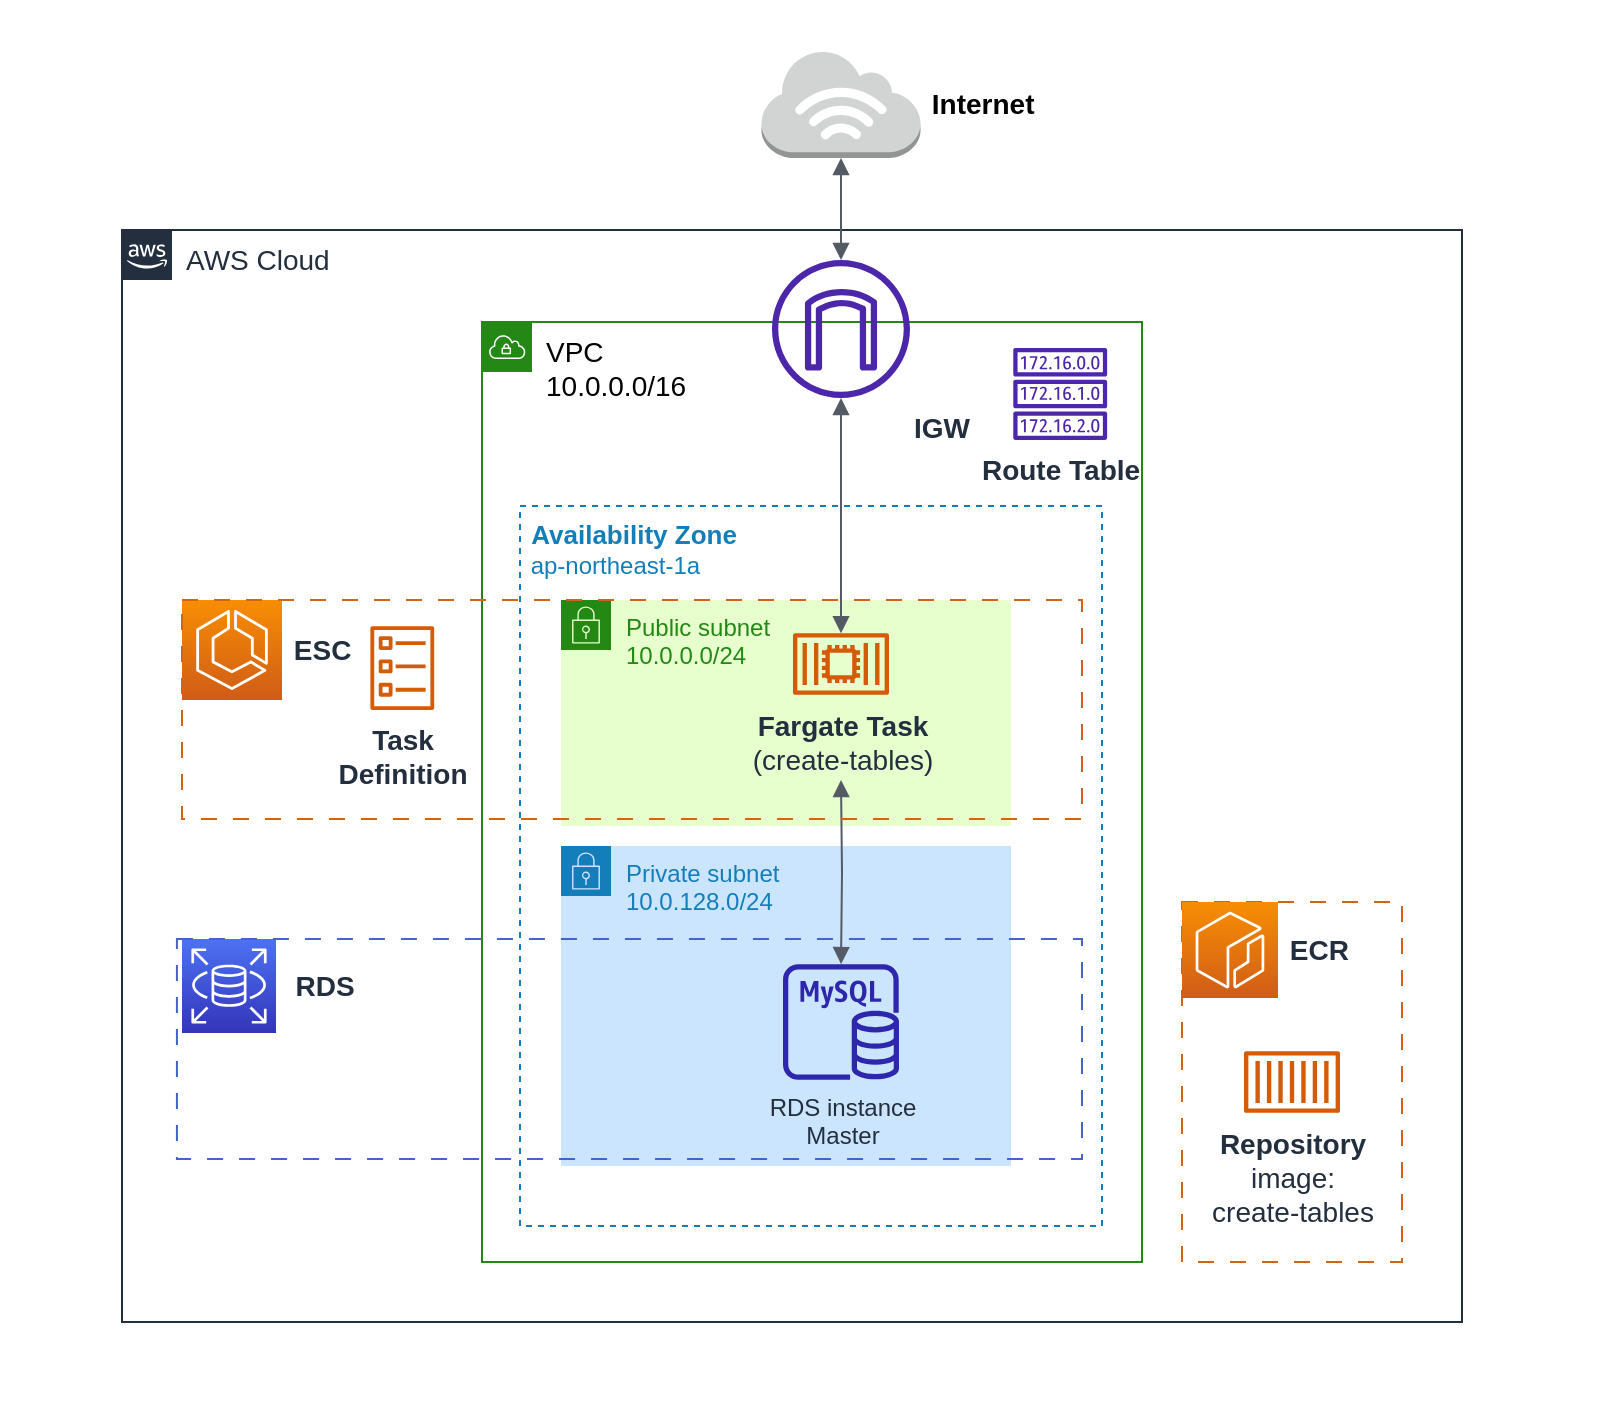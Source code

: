 <mxfile version="21.1.1" type="device">
  <diagram name="Page-1" id="VZnwENAGP3kPD1gLUGfE">
    <mxGraphModel dx="1115" dy="747" grid="1" gridSize="10" guides="1" tooltips="1" connect="1" arrows="1" fold="1" page="1" pageScale="1" pageWidth="850" pageHeight="1100" background="none" math="0" shadow="0">
      <root>
        <mxCell id="0" />
        <mxCell id="1" parent="0" />
        <mxCell id="4_WsoptqF9nfw9GYhyMF-2" value="" style="rounded=0;whiteSpace=wrap;html=1;strokeColor=#FFFFFF;fontColor=#393C56;fillColor=#FFFFFF;" parent="1" vertex="1">
          <mxGeometry x="430" y="100" width="800" height="700" as="geometry" />
        </mxCell>
        <mxCell id="dQ3a9esEylfcC-lkuKPx-1" value="&lt;font style=&quot;font-size: 14px;&quot;&gt;AWS Cloud&lt;/font&gt;" style="points=[[0,0],[0.25,0],[0.5,0],[0.75,0],[1,0],[1,0.25],[1,0.5],[1,0.75],[1,1],[0.75,1],[0.5,1],[0.25,1],[0,1],[0,0.75],[0,0.5],[0,0.25]];outlineConnect=0;gradientColor=none;html=1;whiteSpace=wrap;fontSize=12;fontStyle=0;container=0;pointerEvents=0;collapsible=0;recursiveResize=0;shape=mxgraph.aws4.group;grIcon=mxgraph.aws4.group_aws_cloud_alt;strokeColor=#232F3E;fillColor=none;verticalAlign=top;align=left;spacingLeft=30;fontColor=#232F3E;dashed=0;" parent="1" vertex="1">
          <mxGeometry x="490" y="214" width="670" height="546" as="geometry" />
        </mxCell>
        <mxCell id="dQ3a9esEylfcC-lkuKPx-136" value="&lt;font style=&quot;font-size: 14px;&quot;&gt;&lt;b&gt;&amp;nbsp;Internet&lt;/b&gt;&lt;/font&gt;" style="outlineConnect=0;dashed=0;verticalLabelPosition=middle;verticalAlign=middle;align=left;html=1;shape=mxgraph.aws3.internet_3;fillColor=#D2D3D3;gradientColor=none;labelPosition=right;" parent="1" vertex="1">
          <mxGeometry x="809.75" y="124" width="79.5" height="54" as="geometry" />
        </mxCell>
        <mxCell id="dQ3a9esEylfcC-lkuKPx-138" value="" style="edgeStyle=orthogonalEdgeStyle;html=1;endArrow=block;elbow=vertical;startArrow=block;startFill=1;endFill=1;strokeColor=#545B64;rounded=0;exitX=0.5;exitY=1;exitDx=0;exitDy=0;exitPerimeter=0;" parent="1" source="dQ3a9esEylfcC-lkuKPx-136" target="dQ3a9esEylfcC-lkuKPx-15" edge="1">
          <mxGeometry width="100" relative="1" as="geometry">
            <mxPoint x="675" y="320" as="sourcePoint" />
            <mxPoint x="775" y="320" as="targetPoint" />
          </mxGeometry>
        </mxCell>
        <mxCell id="dQ3a9esEylfcC-lkuKPx-7" value="Public subnet&lt;br&gt;10.0.0.0/24" style="points=[[0,0],[0.25,0],[0.5,0],[0.75,0],[1,0],[1,0.25],[1,0.5],[1,0.75],[1,1],[0.75,1],[0.5,1],[0.25,1],[0,1],[0,0.75],[0,0.5],[0,0.25]];outlineConnect=0;gradientColor=none;html=1;whiteSpace=wrap;fontSize=12;fontStyle=0;container=1;pointerEvents=0;collapsible=0;recursiveResize=0;shape=mxgraph.aws4.group;grIcon=mxgraph.aws4.group_security_group;grStroke=0;strokeColor=#248814;fillColor=#E6FFCC;verticalAlign=top;align=left;spacingLeft=30;fontColor=#248814;dashed=0;" parent="1" vertex="1">
          <mxGeometry x="709.5" y="399" width="225" height="113" as="geometry" />
        </mxCell>
        <mxCell id="dQ3a9esEylfcC-lkuKPx-6" value="&lt;font color=&quot;#000000&quot; style=&quot;font-size: 14px;&quot;&gt;VPC&lt;br&gt;10.0.0.0/16&lt;/font&gt;" style="points=[[0,0],[0.25,0],[0.5,0],[0.75,0],[1,0],[1,0.25],[1,0.5],[1,0.75],[1,1],[0.75,1],[0.5,1],[0.25,1],[0,1],[0,0.75],[0,0.5],[0,0.25]];outlineConnect=0;gradientColor=none;html=1;whiteSpace=wrap;fontSize=12;fontStyle=0;container=0;pointerEvents=0;collapsible=0;recursiveResize=0;shape=mxgraph.aws4.group;grIcon=mxgraph.aws4.group_vpc;strokeColor=#248814;fillColor=none;verticalAlign=top;align=left;spacingLeft=30;fontColor=#AAB7B8;dashed=0;" parent="1" vertex="1">
          <mxGeometry x="670" y="260" width="330" height="470" as="geometry" />
        </mxCell>
        <mxCell id="dQ3a9esEylfcC-lkuKPx-16" value="Route Table" style="sketch=0;outlineConnect=0;fontColor=#232F3E;gradientColor=none;fillColor=#4D27AA;strokeColor=none;dashed=0;verticalLabelPosition=bottom;verticalAlign=top;align=center;html=1;fontSize=14;fontStyle=1;aspect=fixed;pointerEvents=1;shape=mxgraph.aws4.route_table;" parent="1" vertex="1">
          <mxGeometry x="935.5" y="273" width="47.21" height="46" as="geometry" />
        </mxCell>
        <mxCell id="dQ3a9esEylfcC-lkuKPx-15" value="IGW" style="sketch=0;outlineConnect=0;fontColor=#232F3E;gradientColor=none;fillColor=#4D27AA;strokeColor=none;dashed=0;verticalLabelPosition=bottom;verticalAlign=top;align=left;html=1;fontSize=14;fontStyle=1;aspect=fixed;pointerEvents=1;shape=mxgraph.aws4.internet_gateway;labelPosition=right;" parent="1" vertex="1">
          <mxGeometry x="815" y="229" width="69" height="69" as="geometry" />
        </mxCell>
        <mxCell id="dQ3a9esEylfcC-lkuKPx-36" value="Task &lt;br&gt;Definition" style="sketch=0;outlineConnect=0;fontColor=#232F3E;gradientColor=none;fillColor=#D45B07;strokeColor=none;dashed=0;verticalLabelPosition=bottom;verticalAlign=top;align=center;html=1;fontSize=14;fontStyle=1;aspect=fixed;pointerEvents=1;shape=mxgraph.aws4.ecs_task;" parent="1" vertex="1">
          <mxGeometry x="614" y="412.11" width="32.29" height="41.89" as="geometry" />
        </mxCell>
        <mxCell id="dQ3a9esEylfcC-lkuKPx-10" value="&amp;nbsp;ESC&lt;br&gt;" style="sketch=0;points=[[0,0,0],[0.25,0,0],[0.5,0,0],[0.75,0,0],[1,0,0],[0,1,0],[0.25,1,0],[0.5,1,0],[0.75,1,0],[1,1,0],[0,0.25,0],[0,0.5,0],[0,0.75,0],[1,0.25,0],[1,0.5,0],[1,0.75,0]];outlineConnect=0;fontColor=#232F3E;gradientColor=#F78E04;gradientDirection=north;fillColor=#D05C17;strokeColor=#ffffff;dashed=0;verticalLabelPosition=middle;verticalAlign=middle;align=left;html=1;fontSize=14;fontStyle=1;aspect=fixed;shape=mxgraph.aws4.resourceIcon;resIcon=mxgraph.aws4.ecs;horizontal=1;fontFamily=Helvetica;labelPosition=right;" parent="1" vertex="1">
          <mxGeometry x="520" y="399" width="50" height="50" as="geometry" />
        </mxCell>
        <mxCell id="dQ3a9esEylfcC-lkuKPx-103" value="RDS&lt;br&gt;" style="sketch=0;points=[[0,0,0],[0.25,0,0],[0.5,0,0],[0.75,0,0],[1,0,0],[0,1,0],[0.25,1,0],[0.5,1,0],[0.75,1,0],[1,1,0],[0,0.25,0],[0,0.5,0],[0,0.75,0],[1,0.25,0],[1,0.5,0],[1,0.75,0]];outlineConnect=0;fontColor=#232F3E;gradientColor=#4D72F3;gradientDirection=north;fillColor=#3334B9;strokeColor=#ffffff;dashed=0;verticalLabelPosition=middle;verticalAlign=middle;align=center;html=1;fontSize=14;fontStyle=1;aspect=fixed;shape=mxgraph.aws4.resourceIcon;resIcon=mxgraph.aws4.rds;labelPosition=right;" parent="1" vertex="1">
          <mxGeometry x="520" y="568.5" width="47" height="47" as="geometry" />
        </mxCell>
        <mxCell id="dQ3a9esEylfcC-lkuKPx-107" style="edgeStyle=orthogonalEdgeStyle;rounded=0;orthogonalLoop=1;jettySize=auto;html=1;exitX=0.5;exitY=1;exitDx=0;exitDy=0;exitPerimeter=0;" parent="1" source="dQ3a9esEylfcC-lkuKPx-103" target="dQ3a9esEylfcC-lkuKPx-103" edge="1">
          <mxGeometry relative="1" as="geometry" />
        </mxCell>
        <mxCell id="dQ3a9esEylfcC-lkuKPx-20" value="Private subnet&lt;br&gt;10.0.128.0/24" style="points=[[0,0],[0.25,0],[0.5,0],[0.75,0],[1,0],[1,0.25],[1,0.5],[1,0.75],[1,1],[0.75,1],[0.5,1],[0.25,1],[0,1],[0,0.75],[0,0.5],[0,0.25]];outlineConnect=0;gradientColor=none;html=1;whiteSpace=wrap;fontSize=12;fontStyle=0;container=1;pointerEvents=0;collapsible=0;recursiveResize=0;shape=mxgraph.aws4.group;grIcon=mxgraph.aws4.group_security_group;grStroke=0;strokeColor=#147EBA;fillColor=#CCE5FF;verticalAlign=top;align=left;spacingLeft=30;fontColor=#147EBA;dashed=0;" parent="1" vertex="1">
          <mxGeometry x="709.5" y="522" width="225" height="160" as="geometry" />
        </mxCell>
        <mxCell id="dQ3a9esEylfcC-lkuKPx-104" value="RDS instance&lt;br&gt;Master" style="sketch=0;outlineConnect=0;fontColor=#232F3E;gradientColor=none;fillColor=#2E27AD;strokeColor=none;dashed=0;verticalLabelPosition=bottom;verticalAlign=top;align=center;html=1;fontSize=12;fontStyle=0;aspect=fixed;pointerEvents=1;shape=mxgraph.aws4.rds_mysql_instance;" parent="dQ3a9esEylfcC-lkuKPx-20" vertex="1">
          <mxGeometry x="111" y="59" width="58" height="58" as="geometry" />
        </mxCell>
        <mxCell id="dQ3a9esEylfcC-lkuKPx-93" value="&lt;font style=&quot;font-size: 13px;&quot;&gt;&lt;b&gt;&lt;font style=&quot;font-size: 13px;&quot;&gt;&amp;nbsp;Availability Zone&lt;/font&gt;&lt;/b&gt;&lt;br&gt;&lt;/font&gt;&amp;nbsp;ap-northeast-1a" style="fillColor=none;strokeColor=#147EBA;dashed=1;verticalAlign=top;fontStyle=0;fontColor=#147EBA;whiteSpace=wrap;html=1;labelPosition=center;verticalLabelPosition=middle;align=left;" parent="1" vertex="1">
          <mxGeometry x="689" y="352" width="291" height="360" as="geometry" />
        </mxCell>
        <mxCell id="dQ3a9esEylfcC-lkuKPx-112" value="" style="edgeStyle=orthogonalEdgeStyle;html=1;endArrow=block;elbow=vertical;startArrow=block;startFill=1;endFill=1;strokeColor=#545B64;rounded=0;" parent="1" target="dQ3a9esEylfcC-lkuKPx-104" edge="1">
          <mxGeometry width="100" relative="1" as="geometry">
            <mxPoint x="849.5" y="489" as="sourcePoint" />
            <mxPoint x="849.5" y="572" as="targetPoint" />
            <Array as="points" />
          </mxGeometry>
        </mxCell>
        <mxCell id="dQ3a9esEylfcC-lkuKPx-105" value="" style="dashed=1;verticalAlign=middle;fontStyle=0;whiteSpace=wrap;html=1;strokeWidth=1;fillColor=none;strokeColor=#4563cd;dashPattern=8 8;labelPosition=right;verticalLabelPosition=middle;align=left;" parent="1" vertex="1">
          <mxGeometry x="517.47" y="568.5" width="452.53" height="110" as="geometry" />
        </mxCell>
        <mxCell id="dQ3a9esEylfcC-lkuKPx-34" value="" style="dashed=1;verticalAlign=middle;fontStyle=0;whiteSpace=wrap;html=1;strokeWidth=1;fillColor=none;strokeColor=#d56215;dashPattern=8 8;labelPosition=right;verticalLabelPosition=middle;align=left;" parent="1" vertex="1">
          <mxGeometry x="520" y="399" width="450" height="109.5" as="geometry" />
        </mxCell>
        <mxCell id="NIBdxaEh6crGNWrItZmW-1" value="&lt;font style=&quot;font-size: 14px;&quot;&gt;&lt;b&gt;Fargate Task&lt;br style=&quot;border-color: var(--border-color);&quot;&gt;&lt;/b&gt;&lt;span style=&quot;border-color: var(--border-color);&quot;&gt;(create-tables)&lt;/span&gt;&lt;/font&gt;" style="sketch=0;outlineConnect=0;fontColor=#232F3E;gradientColor=none;fillColor=#D45B07;strokeColor=none;dashed=0;verticalLabelPosition=bottom;verticalAlign=top;align=center;html=1;fontSize=12;fontStyle=0;aspect=fixed;pointerEvents=1;shape=mxgraph.aws4.container_2;" parent="1" vertex="1">
          <mxGeometry x="825.5" y="415.5" width="48" height="31" as="geometry" />
        </mxCell>
        <mxCell id="EMWH4TtMN0Qx2uoHLK-v-1" value="" style="edgeStyle=orthogonalEdgeStyle;html=1;endArrow=block;elbow=vertical;startArrow=block;startFill=1;endFill=1;strokeColor=#545B64;rounded=0;" parent="1" source="dQ3a9esEylfcC-lkuKPx-15" target="NIBdxaEh6crGNWrItZmW-1" edge="1">
          <mxGeometry width="100" relative="1" as="geometry">
            <mxPoint x="820" y="600" as="sourcePoint" />
            <mxPoint x="920" y="600" as="targetPoint" />
          </mxGeometry>
        </mxCell>
        <mxCell id="EMWH4TtMN0Qx2uoHLK-v-3" value="" style="group" parent="1" vertex="1" connectable="0">
          <mxGeometry x="1020" y="550" width="110" height="180" as="geometry" />
        </mxCell>
        <mxCell id="NIBdxaEh6crGNWrItZmW-7" value="" style="dashed=1;verticalAlign=middle;fontStyle=0;whiteSpace=wrap;html=1;strokeWidth=1;fillColor=none;strokeColor=#d56215;dashPattern=8 8;labelPosition=right;verticalLabelPosition=middle;align=left;" parent="EMWH4TtMN0Qx2uoHLK-v-3" vertex="1">
          <mxGeometry width="110" height="180" as="geometry" />
        </mxCell>
        <mxCell id="dQ3a9esEylfcC-lkuKPx-95" value="&amp;nbsp;ECR" style="sketch=0;points=[[0,0,0],[0.25,0,0],[0.5,0,0],[0.75,0,0],[1,0,0],[0,1,0],[0.25,1,0],[0.5,1,0],[0.75,1,0],[1,1,0],[0,0.25,0],[0,0.5,0],[0,0.75,0],[1,0.25,0],[1,0.5,0],[1,0.75,0]];outlineConnect=0;fontColor=#232F3E;gradientColor=#F78E04;gradientDirection=north;fillColor=#D05C17;strokeColor=#ffffff;dashed=0;verticalLabelPosition=middle;verticalAlign=middle;align=left;html=1;fontSize=14;fontStyle=1;aspect=fixed;shape=mxgraph.aws4.resourceIcon;resIcon=mxgraph.aws4.ecr;labelPosition=right;" parent="EMWH4TtMN0Qx2uoHLK-v-3" vertex="1">
          <mxGeometry width="48" height="48" as="geometry" />
        </mxCell>
        <mxCell id="NIBdxaEh6crGNWrItZmW-6" value="Repository&lt;br&gt;&lt;span style=&quot;font-weight: normal;&quot;&gt;image: &lt;br&gt;create-tables&lt;br&gt;&lt;/span&gt;" style="sketch=0;outlineConnect=0;fontColor=#232F3E;gradientColor=none;fillColor=#D45B07;strokeColor=none;dashed=0;verticalLabelPosition=bottom;verticalAlign=top;align=center;html=1;fontSize=14;fontStyle=1;aspect=fixed;pointerEvents=1;shape=mxgraph.aws4.container_1;labelPosition=center;" parent="EMWH4TtMN0Qx2uoHLK-v-3" vertex="1">
          <mxGeometry x="31" y="74.5" width="48" height="31" as="geometry" />
        </mxCell>
      </root>
    </mxGraphModel>
  </diagram>
</mxfile>

